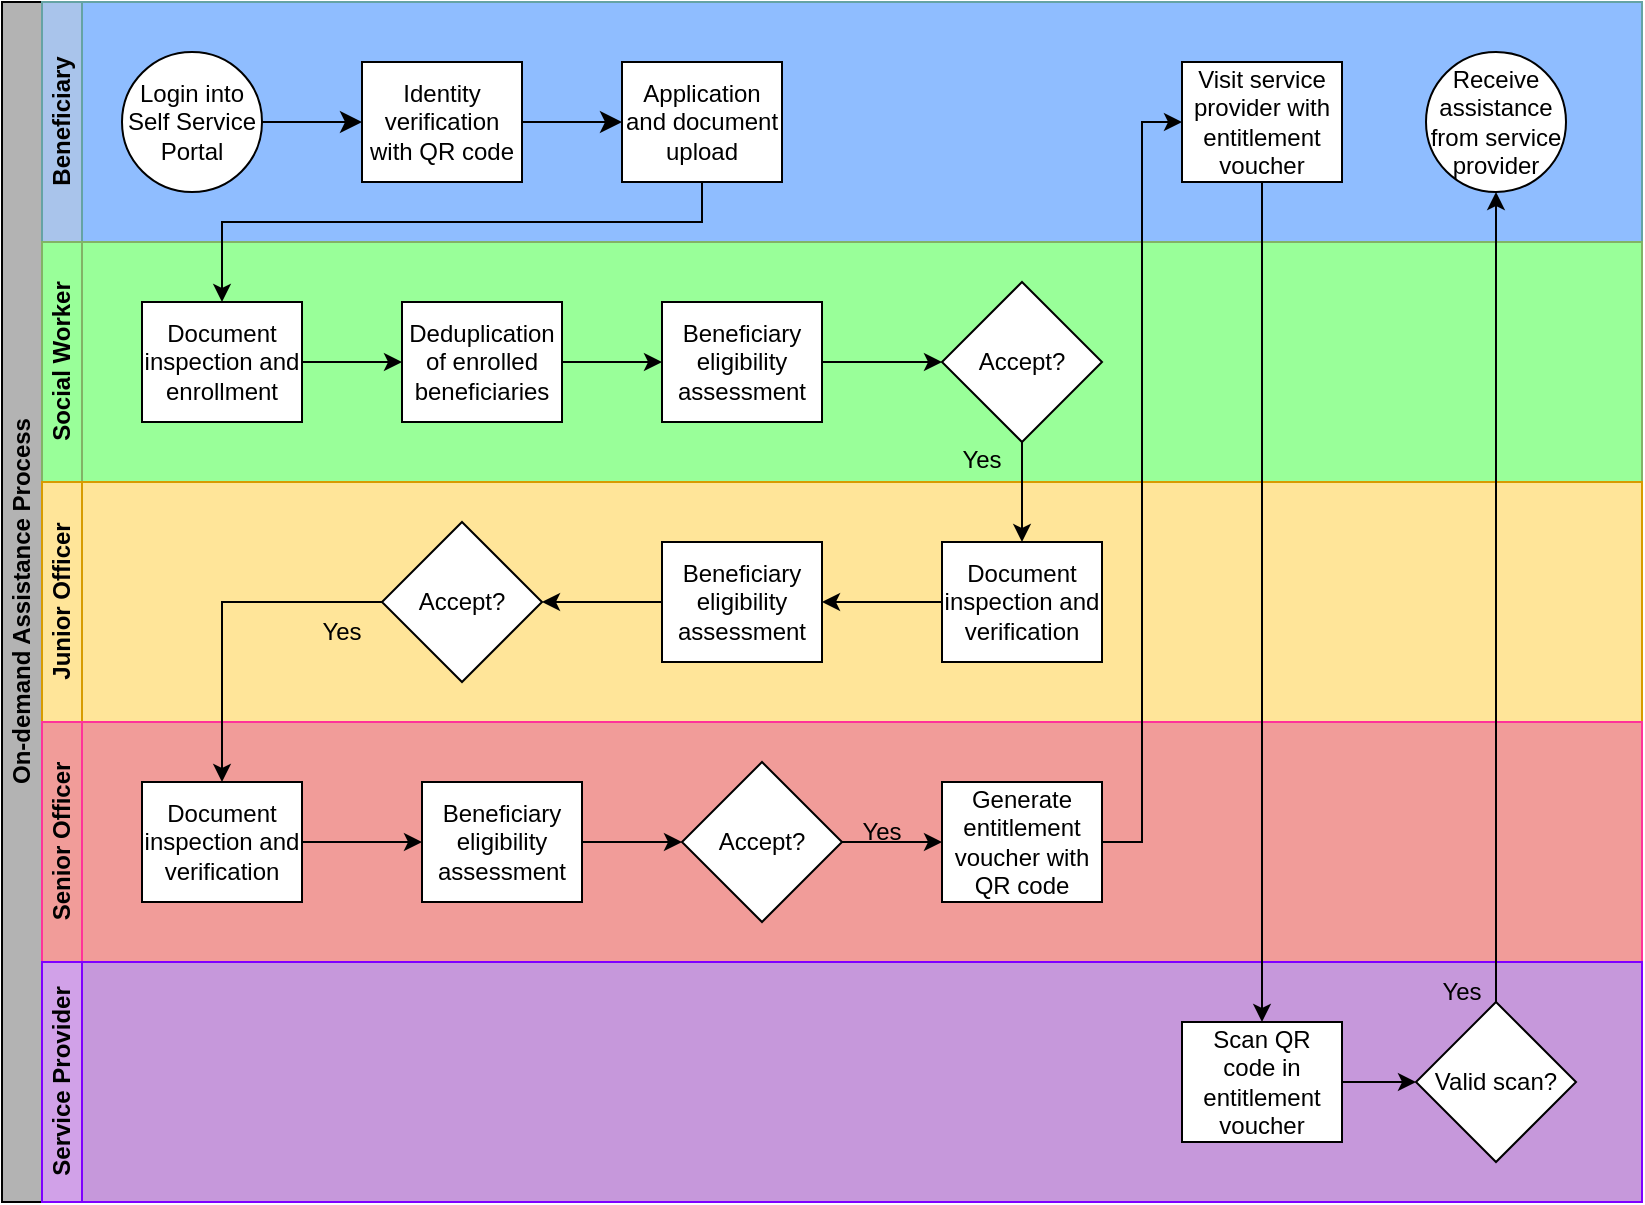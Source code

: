 <mxfile version="21.5.0" type="github">
  <diagram id="prtHgNgQTEPvFCAcTncT" name="Page-1">
    <mxGraphModel dx="1120" dy="452" grid="1" gridSize="10" guides="1" tooltips="1" connect="1" arrows="1" fold="1" page="1" pageScale="1" pageWidth="827" pageHeight="1169" math="0" shadow="0">
      <root>
        <mxCell id="0" />
        <mxCell id="1" parent="0" />
        <mxCell id="9vNkXj2W5KnHxeQeDjDw-1" value="" style="group" vertex="1" connectable="0" parent="1">
          <mxGeometry x="120" y="120" width="820" height="600" as="geometry" />
        </mxCell>
        <mxCell id="9vNkXj2W5KnHxeQeDjDw-2" value="On-demand Assistance Process" style="swimlane;html=1;childLayout=stackLayout;resizeParent=1;resizeParentMax=0;horizontal=0;startSize=20;horizontalStack=0;fillColor=#B3B3B3;swimlaneFillColor=default;container=0;" vertex="1" parent="9vNkXj2W5KnHxeQeDjDw-1">
          <mxGeometry width="820" height="600" as="geometry" />
        </mxCell>
        <mxCell id="9vNkXj2W5KnHxeQeDjDw-3" value="Beneficiary" style="swimlane;html=1;startSize=20;horizontal=0;fillColor=#A9C4EB;strokeColor=#65a3a4;labelBackgroundColor=none;swimlaneFillColor=#8FBDFF;container=0;" vertex="1" parent="9vNkXj2W5KnHxeQeDjDw-1">
          <mxGeometry x="20" width="800" height="120" as="geometry" />
        </mxCell>
        <mxCell id="9vNkXj2W5KnHxeQeDjDw-4" value="Social Worker" style="swimlane;html=1;startSize=20;horizontal=0;fillColor=#99FF99;strokeColor=#82B366;swimlaneFillColor=#99FF99;container=0;" vertex="1" parent="9vNkXj2W5KnHxeQeDjDw-1">
          <mxGeometry x="20" y="120" width="800" height="120" as="geometry" />
        </mxCell>
        <mxCell id="9vNkXj2W5KnHxeQeDjDw-5" value="Junior Officer" style="swimlane;html=1;startSize=20;horizontal=0;fillColor=#FFE599;strokeColor=#D79B00;swimlaneFillColor=#FFE599;container=0;" vertex="1" parent="9vNkXj2W5KnHxeQeDjDw-1">
          <mxGeometry x="20" y="240" width="800" height="120" as="geometry" />
        </mxCell>
        <mxCell id="9vNkXj2W5KnHxeQeDjDw-6" value="Senior Officer" style="swimlane;html=1;startSize=20;horizontal=0;swimlaneFillColor=#F19C99;fillColor=#F19C99;strokeColor=#FF3399;container=0;" vertex="1" parent="9vNkXj2W5KnHxeQeDjDw-1">
          <mxGeometry x="20" y="360" width="800" height="120" as="geometry">
            <mxRectangle x="20" y="360" width="430" height="40" as="alternateBounds" />
          </mxGeometry>
        </mxCell>
        <mxCell id="9vNkXj2W5KnHxeQeDjDw-7" value="Service Provider" style="swimlane;html=1;startSize=20;horizontal=0;fillColor=#D1A1E8;swimlaneFillColor=#C698DB;strokeColor=#7F00FF;container=0;" vertex="1" parent="9vNkXj2W5KnHxeQeDjDw-1">
          <mxGeometry x="20" y="480" width="800" height="120" as="geometry" />
        </mxCell>
        <mxCell id="9vNkXj2W5KnHxeQeDjDw-8" value="Login into Self Service Portal" style="ellipse;whiteSpace=wrap;html=1;container=0;" vertex="1" parent="9vNkXj2W5KnHxeQeDjDw-1">
          <mxGeometry x="60" y="25" width="70" height="70" as="geometry" />
        </mxCell>
        <mxCell id="9vNkXj2W5KnHxeQeDjDw-9" value="Identity verification with QR code" style="rounded=0;whiteSpace=wrap;html=1;fontFamily=Helvetica;fontSize=12;fontColor=#000000;align=center;container=0;" vertex="1" parent="9vNkXj2W5KnHxeQeDjDw-1">
          <mxGeometry x="180" y="30" width="80" height="60" as="geometry" />
        </mxCell>
        <mxCell id="9vNkXj2W5KnHxeQeDjDw-10" style="edgeStyle=none;curved=1;rounded=0;orthogonalLoop=1;jettySize=auto;html=1;exitX=1;exitY=0.5;exitDx=0;exitDy=0;entryX=0;entryY=0.5;entryDx=0;entryDy=0;fontSize=12;startSize=8;endSize=8;" edge="1" parent="9vNkXj2W5KnHxeQeDjDw-1" source="9vNkXj2W5KnHxeQeDjDw-8" target="9vNkXj2W5KnHxeQeDjDw-9">
          <mxGeometry relative="1" as="geometry" />
        </mxCell>
        <mxCell id="9vNkXj2W5KnHxeQeDjDw-11" value="Application and document upload" style="rounded=0;whiteSpace=wrap;html=1;fontFamily=Helvetica;fontSize=12;fontColor=#000000;align=center;container=0;" vertex="1" parent="9vNkXj2W5KnHxeQeDjDw-1">
          <mxGeometry x="310" y="30" width="80" height="60" as="geometry" />
        </mxCell>
        <mxCell id="9vNkXj2W5KnHxeQeDjDw-12" style="edgeStyle=none;curved=1;rounded=0;orthogonalLoop=1;jettySize=auto;html=1;exitX=1;exitY=0.5;exitDx=0;exitDy=0;entryX=0;entryY=0.5;entryDx=0;entryDy=0;fontSize=12;startSize=8;endSize=8;" edge="1" parent="9vNkXj2W5KnHxeQeDjDw-1" source="9vNkXj2W5KnHxeQeDjDw-9" target="9vNkXj2W5KnHxeQeDjDw-11">
          <mxGeometry relative="1" as="geometry" />
        </mxCell>
        <mxCell id="9vNkXj2W5KnHxeQeDjDw-13" value="Receive assistance from service provider" style="ellipse;whiteSpace=wrap;html=1;container=0;" vertex="1" parent="9vNkXj2W5KnHxeQeDjDw-1">
          <mxGeometry x="712" y="25" width="70" height="70" as="geometry" />
        </mxCell>
        <mxCell id="9vNkXj2W5KnHxeQeDjDw-14" value="Visit service provider with entitlement voucher" style="rounded=0;whiteSpace=wrap;html=1;fontFamily=Helvetica;fontSize=12;fontColor=#000000;align=center;container=0;" vertex="1" parent="9vNkXj2W5KnHxeQeDjDw-1">
          <mxGeometry x="590" y="30" width="80" height="60" as="geometry" />
        </mxCell>
        <mxCell id="9vNkXj2W5KnHxeQeDjDw-15" value="Document inspection and enrollment" style="rounded=0;whiteSpace=wrap;html=1;fontFamily=Helvetica;fontSize=12;fontColor=#000000;align=center;container=0;" vertex="1" parent="9vNkXj2W5KnHxeQeDjDw-1">
          <mxGeometry x="70" y="150" width="80" height="60" as="geometry" />
        </mxCell>
        <mxCell id="9vNkXj2W5KnHxeQeDjDw-16" value="" style="edgeStyle=orthogonalEdgeStyle;rounded=0;orthogonalLoop=1;jettySize=auto;html=1;endArrow=classic;endFill=1;entryX=0.5;entryY=0;entryDx=0;entryDy=0;exitX=0.5;exitY=1;exitDx=0;exitDy=0;" edge="1" parent="9vNkXj2W5KnHxeQeDjDw-1" source="9vNkXj2W5KnHxeQeDjDw-11" target="9vNkXj2W5KnHxeQeDjDw-15">
          <mxGeometry relative="1" as="geometry">
            <Array as="points">
              <mxPoint x="350" y="110" />
              <mxPoint x="110" y="110" />
            </Array>
            <mxPoint x="350" y="100" as="sourcePoint" />
          </mxGeometry>
        </mxCell>
        <mxCell id="9vNkXj2W5KnHxeQeDjDw-17" value="Accept?" style="rhombus;whiteSpace=wrap;html=1;fontFamily=Helvetica;fontSize=12;fontColor=#000000;align=center;container=0;" vertex="1" parent="9vNkXj2W5KnHxeQeDjDw-1">
          <mxGeometry x="470" y="140" width="80" height="80" as="geometry" />
        </mxCell>
        <mxCell id="9vNkXj2W5KnHxeQeDjDw-18" value="Deduplication of enrolled beneficiaries" style="rounded=0;whiteSpace=wrap;html=1;fontFamily=Helvetica;fontSize=12;fontColor=#000000;align=center;container=0;" vertex="1" parent="9vNkXj2W5KnHxeQeDjDw-1">
          <mxGeometry x="200" y="150" width="80" height="60" as="geometry" />
        </mxCell>
        <mxCell id="9vNkXj2W5KnHxeQeDjDw-19" style="edgeStyle=orthogonalEdgeStyle;rounded=0;orthogonalLoop=1;jettySize=auto;html=1;exitX=1;exitY=0.5;exitDx=0;exitDy=0;entryX=0;entryY=0.5;entryDx=0;entryDy=0;" edge="1" parent="9vNkXj2W5KnHxeQeDjDw-1" source="9vNkXj2W5KnHxeQeDjDw-15" target="9vNkXj2W5KnHxeQeDjDw-18">
          <mxGeometry relative="1" as="geometry" />
        </mxCell>
        <mxCell id="9vNkXj2W5KnHxeQeDjDw-20" style="edgeStyle=orthogonalEdgeStyle;rounded=0;orthogonalLoop=1;jettySize=auto;html=1;exitX=1;exitY=0.5;exitDx=0;exitDy=0;entryX=0;entryY=0.5;entryDx=0;entryDy=0;" edge="1" parent="9vNkXj2W5KnHxeQeDjDw-1" source="9vNkXj2W5KnHxeQeDjDw-21" target="9vNkXj2W5KnHxeQeDjDw-17">
          <mxGeometry relative="1" as="geometry" />
        </mxCell>
        <mxCell id="9vNkXj2W5KnHxeQeDjDw-21" value="Beneficiary eligibility assessment" style="rounded=0;whiteSpace=wrap;html=1;fontFamily=Helvetica;fontSize=12;fontColor=#000000;align=center;container=0;" vertex="1" parent="9vNkXj2W5KnHxeQeDjDw-1">
          <mxGeometry x="330" y="150" width="80" height="60" as="geometry" />
        </mxCell>
        <mxCell id="9vNkXj2W5KnHxeQeDjDw-22" style="edgeStyle=orthogonalEdgeStyle;rounded=0;orthogonalLoop=1;jettySize=auto;html=1;exitX=1;exitY=0.5;exitDx=0;exitDy=0;entryX=0;entryY=0.5;entryDx=0;entryDy=0;" edge="1" parent="9vNkXj2W5KnHxeQeDjDw-1" source="9vNkXj2W5KnHxeQeDjDw-18" target="9vNkXj2W5KnHxeQeDjDw-21">
          <mxGeometry relative="1" as="geometry" />
        </mxCell>
        <mxCell id="9vNkXj2W5KnHxeQeDjDw-23" value="Yes" style="text;html=1;strokeColor=none;fillColor=none;align=center;verticalAlign=middle;whiteSpace=wrap;rounded=0;container=0;" vertex="1" parent="9vNkXj2W5KnHxeQeDjDw-1">
          <mxGeometry x="460" y="214" width="60" height="30" as="geometry" />
        </mxCell>
        <mxCell id="9vNkXj2W5KnHxeQeDjDw-24" value="Document inspection and verification" style="rounded=0;whiteSpace=wrap;html=1;fontFamily=Helvetica;fontSize=12;fontColor=#000000;align=center;container=0;" vertex="1" parent="9vNkXj2W5KnHxeQeDjDw-1">
          <mxGeometry x="470" y="270" width="80" height="60" as="geometry" />
        </mxCell>
        <mxCell id="9vNkXj2W5KnHxeQeDjDw-25" style="edgeStyle=orthogonalEdgeStyle;rounded=0;orthogonalLoop=1;jettySize=auto;html=1;exitX=0.5;exitY=1;exitDx=0;exitDy=0;entryX=0.5;entryY=0;entryDx=0;entryDy=0;" edge="1" parent="9vNkXj2W5KnHxeQeDjDw-1" source="9vNkXj2W5KnHxeQeDjDw-17" target="9vNkXj2W5KnHxeQeDjDw-24">
          <mxGeometry relative="1" as="geometry" />
        </mxCell>
        <mxCell id="9vNkXj2W5KnHxeQeDjDw-26" value="Beneficiary eligibility assessment" style="rounded=0;whiteSpace=wrap;html=1;fontFamily=Helvetica;fontSize=12;fontColor=#000000;align=center;container=0;" vertex="1" parent="9vNkXj2W5KnHxeQeDjDw-1">
          <mxGeometry x="330" y="270" width="80" height="60" as="geometry" />
        </mxCell>
        <mxCell id="9vNkXj2W5KnHxeQeDjDw-27" style="edgeStyle=orthogonalEdgeStyle;rounded=0;orthogonalLoop=1;jettySize=auto;html=1;exitX=0;exitY=0.5;exitDx=0;exitDy=0;entryX=1;entryY=0.5;entryDx=0;entryDy=0;" edge="1" parent="9vNkXj2W5KnHxeQeDjDw-1" source="9vNkXj2W5KnHxeQeDjDw-24" target="9vNkXj2W5KnHxeQeDjDw-26">
          <mxGeometry relative="1" as="geometry" />
        </mxCell>
        <mxCell id="9vNkXj2W5KnHxeQeDjDw-28" value="Accept?" style="rhombus;whiteSpace=wrap;html=1;fontFamily=Helvetica;fontSize=12;fontColor=#000000;align=center;container=0;" vertex="1" parent="9vNkXj2W5KnHxeQeDjDw-1">
          <mxGeometry x="190" y="260" width="80" height="80" as="geometry" />
        </mxCell>
        <mxCell id="9vNkXj2W5KnHxeQeDjDw-29" style="edgeStyle=orthogonalEdgeStyle;rounded=0;orthogonalLoop=1;jettySize=auto;html=1;exitX=0;exitY=0.5;exitDx=0;exitDy=0;entryX=1;entryY=0.5;entryDx=0;entryDy=0;" edge="1" parent="9vNkXj2W5KnHxeQeDjDw-1" source="9vNkXj2W5KnHxeQeDjDw-26" target="9vNkXj2W5KnHxeQeDjDw-28">
          <mxGeometry relative="1" as="geometry" />
        </mxCell>
        <mxCell id="9vNkXj2W5KnHxeQeDjDw-30" value="Yes" style="text;html=1;strokeColor=none;fillColor=none;align=center;verticalAlign=middle;whiteSpace=wrap;rounded=0;container=0;" vertex="1" parent="9vNkXj2W5KnHxeQeDjDw-1">
          <mxGeometry x="140" y="300" width="60" height="30" as="geometry" />
        </mxCell>
        <mxCell id="9vNkXj2W5KnHxeQeDjDw-31" value="Document inspection and verification" style="rounded=0;whiteSpace=wrap;html=1;fontFamily=Helvetica;fontSize=12;fontColor=#000000;align=center;container=0;" vertex="1" parent="9vNkXj2W5KnHxeQeDjDw-1">
          <mxGeometry x="70" y="390" width="80" height="60" as="geometry" />
        </mxCell>
        <mxCell id="9vNkXj2W5KnHxeQeDjDw-32" style="edgeStyle=orthogonalEdgeStyle;rounded=0;orthogonalLoop=1;jettySize=auto;html=1;exitX=0;exitY=0.5;exitDx=0;exitDy=0;entryX=0.5;entryY=0;entryDx=0;entryDy=0;" edge="1" parent="9vNkXj2W5KnHxeQeDjDw-1" source="9vNkXj2W5KnHxeQeDjDw-28" target="9vNkXj2W5KnHxeQeDjDw-31">
          <mxGeometry relative="1" as="geometry" />
        </mxCell>
        <mxCell id="9vNkXj2W5KnHxeQeDjDw-33" value="Beneficiary eligibility assessment" style="rounded=0;whiteSpace=wrap;html=1;fontFamily=Helvetica;fontSize=12;fontColor=#000000;align=center;container=0;" vertex="1" parent="9vNkXj2W5KnHxeQeDjDw-1">
          <mxGeometry x="210" y="390" width="80" height="60" as="geometry" />
        </mxCell>
        <mxCell id="9vNkXj2W5KnHxeQeDjDw-34" style="edgeStyle=orthogonalEdgeStyle;rounded=0;orthogonalLoop=1;jettySize=auto;html=1;exitX=1;exitY=0.5;exitDx=0;exitDy=0;entryX=0;entryY=0.5;entryDx=0;entryDy=0;" edge="1" parent="9vNkXj2W5KnHxeQeDjDw-1" source="9vNkXj2W5KnHxeQeDjDw-31" target="9vNkXj2W5KnHxeQeDjDw-33">
          <mxGeometry relative="1" as="geometry" />
        </mxCell>
        <mxCell id="9vNkXj2W5KnHxeQeDjDw-35" value="Accept?" style="rhombus;whiteSpace=wrap;html=1;fontFamily=Helvetica;fontSize=12;fontColor=#000000;align=center;container=0;" vertex="1" parent="9vNkXj2W5KnHxeQeDjDw-1">
          <mxGeometry x="340" y="380" width="80" height="80" as="geometry" />
        </mxCell>
        <mxCell id="9vNkXj2W5KnHxeQeDjDw-36" style="edgeStyle=orthogonalEdgeStyle;rounded=0;orthogonalLoop=1;jettySize=auto;html=1;exitX=1;exitY=0.5;exitDx=0;exitDy=0;entryX=0;entryY=0.5;entryDx=0;entryDy=0;" edge="1" parent="9vNkXj2W5KnHxeQeDjDw-1" source="9vNkXj2W5KnHxeQeDjDw-33" target="9vNkXj2W5KnHxeQeDjDw-35">
          <mxGeometry relative="1" as="geometry" />
        </mxCell>
        <mxCell id="9vNkXj2W5KnHxeQeDjDw-37" value="Generate entitlement voucher with QR code" style="rounded=0;whiteSpace=wrap;html=1;fontFamily=Helvetica;fontSize=12;fontColor=#000000;align=center;container=0;" vertex="1" parent="9vNkXj2W5KnHxeQeDjDw-1">
          <mxGeometry x="470" y="390" width="80" height="60" as="geometry" />
        </mxCell>
        <mxCell id="9vNkXj2W5KnHxeQeDjDw-38" style="edgeStyle=orthogonalEdgeStyle;rounded=0;orthogonalLoop=1;jettySize=auto;html=1;exitX=1;exitY=0.5;exitDx=0;exitDy=0;entryX=0;entryY=0.5;entryDx=0;entryDy=0;" edge="1" parent="9vNkXj2W5KnHxeQeDjDw-1" source="9vNkXj2W5KnHxeQeDjDw-37" target="9vNkXj2W5KnHxeQeDjDw-14">
          <mxGeometry relative="1" as="geometry">
            <Array as="points">
              <mxPoint x="570" y="420" />
              <mxPoint x="570" y="60" />
            </Array>
          </mxGeometry>
        </mxCell>
        <mxCell id="9vNkXj2W5KnHxeQeDjDw-39" style="edgeStyle=orthogonalEdgeStyle;rounded=0;orthogonalLoop=1;jettySize=auto;html=1;exitX=1;exitY=0.5;exitDx=0;exitDy=0;entryX=0;entryY=0.5;entryDx=0;entryDy=0;" edge="1" parent="9vNkXj2W5KnHxeQeDjDw-1" source="9vNkXj2W5KnHxeQeDjDw-35" target="9vNkXj2W5KnHxeQeDjDw-37">
          <mxGeometry relative="1" as="geometry" />
        </mxCell>
        <mxCell id="9vNkXj2W5KnHxeQeDjDw-40" value="Yes" style="text;html=1;strokeColor=none;fillColor=none;align=center;verticalAlign=middle;whiteSpace=wrap;rounded=0;container=0;" vertex="1" parent="9vNkXj2W5KnHxeQeDjDw-1">
          <mxGeometry x="410" y="400" width="60" height="30" as="geometry" />
        </mxCell>
        <mxCell id="9vNkXj2W5KnHxeQeDjDw-41" value="Scan QR code in entitlement voucher" style="rounded=0;whiteSpace=wrap;html=1;fontFamily=Helvetica;fontSize=12;fontColor=#000000;align=center;container=0;" vertex="1" parent="9vNkXj2W5KnHxeQeDjDw-1">
          <mxGeometry x="590" y="510" width="80" height="60" as="geometry" />
        </mxCell>
        <mxCell id="9vNkXj2W5KnHxeQeDjDw-42" style="edgeStyle=orthogonalEdgeStyle;rounded=0;orthogonalLoop=1;jettySize=auto;html=1;exitX=0.5;exitY=1;exitDx=0;exitDy=0;" edge="1" parent="9vNkXj2W5KnHxeQeDjDw-1" source="9vNkXj2W5KnHxeQeDjDw-14" target="9vNkXj2W5KnHxeQeDjDw-41">
          <mxGeometry relative="1" as="geometry" />
        </mxCell>
        <mxCell id="9vNkXj2W5KnHxeQeDjDw-43" value="Valid scan?" style="rhombus;whiteSpace=wrap;html=1;fontFamily=Helvetica;fontSize=12;fontColor=#000000;align=center;container=0;" vertex="1" parent="9vNkXj2W5KnHxeQeDjDw-1">
          <mxGeometry x="707" y="500" width="80" height="80" as="geometry" />
        </mxCell>
        <mxCell id="9vNkXj2W5KnHxeQeDjDw-44" style="edgeStyle=orthogonalEdgeStyle;rounded=0;orthogonalLoop=1;jettySize=auto;html=1;exitX=0.5;exitY=0;exitDx=0;exitDy=0;" edge="1" parent="9vNkXj2W5KnHxeQeDjDw-1" source="9vNkXj2W5KnHxeQeDjDw-43" target="9vNkXj2W5KnHxeQeDjDw-13">
          <mxGeometry relative="1" as="geometry" />
        </mxCell>
        <mxCell id="9vNkXj2W5KnHxeQeDjDw-45" style="edgeStyle=orthogonalEdgeStyle;rounded=0;orthogonalLoop=1;jettySize=auto;html=1;exitX=1;exitY=0.5;exitDx=0;exitDy=0;entryX=0;entryY=0.5;entryDx=0;entryDy=0;" edge="1" parent="9vNkXj2W5KnHxeQeDjDw-1" source="9vNkXj2W5KnHxeQeDjDw-41" target="9vNkXj2W5KnHxeQeDjDw-43">
          <mxGeometry relative="1" as="geometry" />
        </mxCell>
        <mxCell id="9vNkXj2W5KnHxeQeDjDw-46" value="Yes" style="text;html=1;strokeColor=none;fillColor=none;align=center;verticalAlign=middle;whiteSpace=wrap;rounded=0;container=0;" vertex="1" parent="9vNkXj2W5KnHxeQeDjDw-1">
          <mxGeometry x="700" y="480" width="60" height="30" as="geometry" />
        </mxCell>
      </root>
    </mxGraphModel>
  </diagram>
</mxfile>
